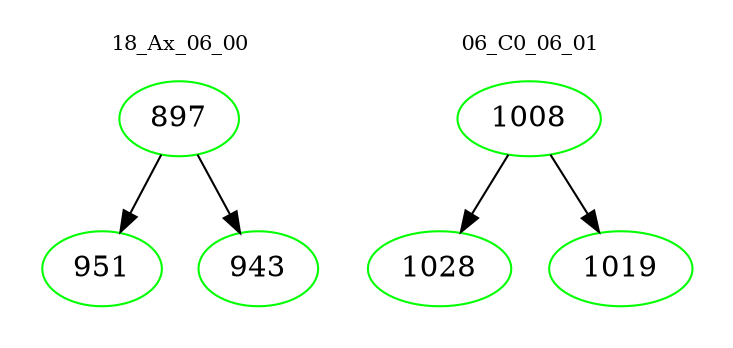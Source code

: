digraph{
subgraph cluster_0 {
color = white
label = "18_Ax_06_00";
fontsize=10;
T0_897 [label="897", color="green"]
T0_897 -> T0_951 [color="black"]
T0_951 [label="951", color="green"]
T0_897 -> T0_943 [color="black"]
T0_943 [label="943", color="green"]
}
subgraph cluster_1 {
color = white
label = "06_C0_06_01";
fontsize=10;
T1_1008 [label="1008", color="green"]
T1_1008 -> T1_1028 [color="black"]
T1_1028 [label="1028", color="green"]
T1_1008 -> T1_1019 [color="black"]
T1_1019 [label="1019", color="green"]
}
}
